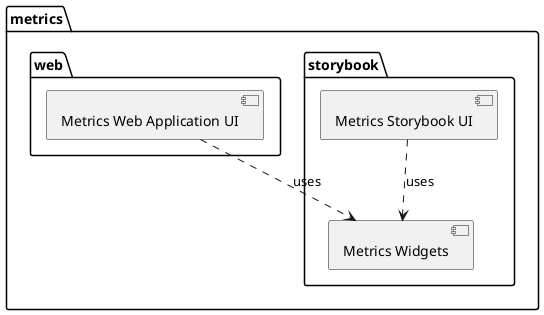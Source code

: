 @startuml metrics_storybook_web_relation_diagram

package "metrics" {
  package "storybook" {
    [Metrics Storybook UI] ..> [Metrics Widgets] : uses
  }

  package "web" {
    [Metrics Web Application UI] ..> [Metrics Widgets] : uses
  }
}

@enduml
